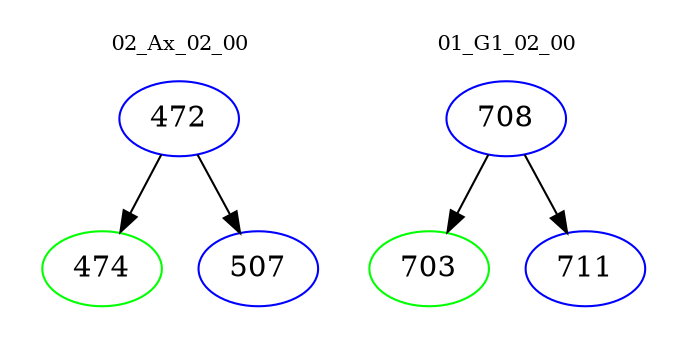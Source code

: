 digraph{
subgraph cluster_0 {
color = white
label = "02_Ax_02_00";
fontsize=10;
T0_472 [label="472", color="blue"]
T0_472 -> T0_474 [color="black"]
T0_474 [label="474", color="green"]
T0_472 -> T0_507 [color="black"]
T0_507 [label="507", color="blue"]
}
subgraph cluster_1 {
color = white
label = "01_G1_02_00";
fontsize=10;
T1_708 [label="708", color="blue"]
T1_708 -> T1_703 [color="black"]
T1_703 [label="703", color="green"]
T1_708 -> T1_711 [color="black"]
T1_711 [label="711", color="blue"]
}
}
